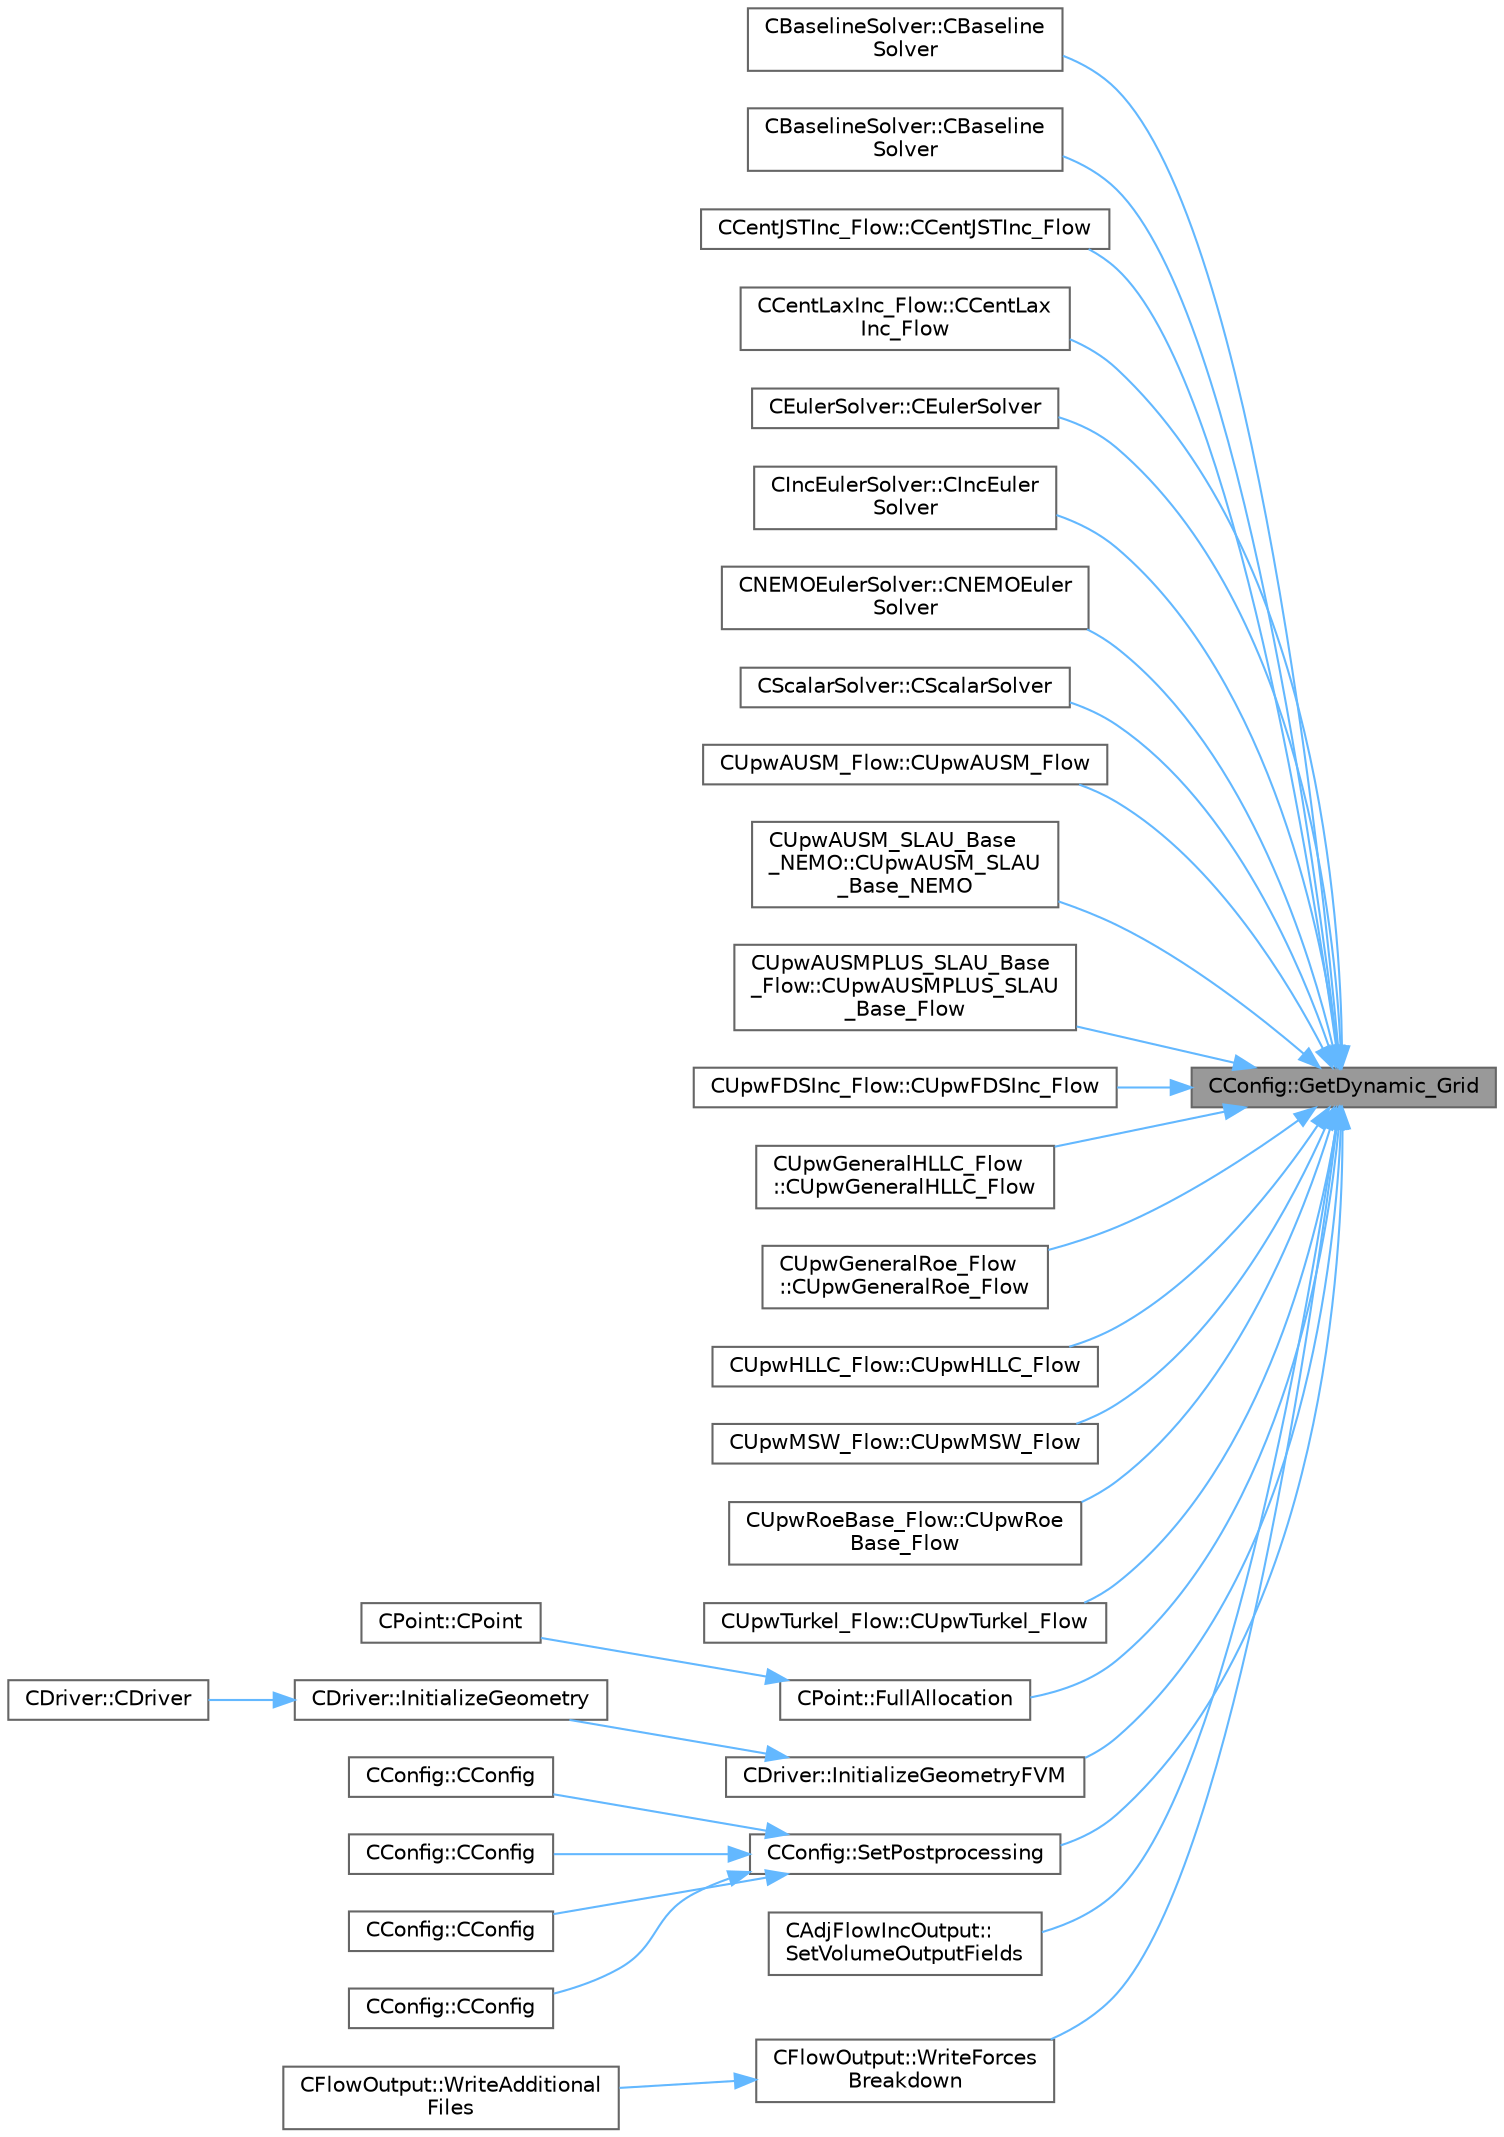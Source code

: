 digraph "CConfig::GetDynamic_Grid"
{
 // LATEX_PDF_SIZE
  bgcolor="transparent";
  edge [fontname=Helvetica,fontsize=10,labelfontname=Helvetica,labelfontsize=10];
  node [fontname=Helvetica,fontsize=10,shape=box,height=0.2,width=0.4];
  rankdir="RL";
  Node1 [id="Node000001",label="CConfig::GetDynamic_Grid",height=0.2,width=0.4,color="gray40", fillcolor="grey60", style="filled", fontcolor="black",tooltip="Get information about dynamic grids."];
  Node1 -> Node2 [id="edge1_Node000001_Node000002",dir="back",color="steelblue1",style="solid",tooltip=" "];
  Node2 [id="Node000002",label="CBaselineSolver::CBaseline\lSolver",height=0.2,width=0.4,color="grey40", fillcolor="white", style="filled",URL="$classCBaselineSolver.html#a996d9c6ee613b5b45a25a765f3c5e2cd",tooltip=" "];
  Node1 -> Node3 [id="edge2_Node000001_Node000003",dir="back",color="steelblue1",style="solid",tooltip=" "];
  Node3 [id="Node000003",label="CBaselineSolver::CBaseline\lSolver",height=0.2,width=0.4,color="grey40", fillcolor="white", style="filled",URL="$classCBaselineSolver.html#a511c7bee80aa8c1c346a2dacc62c328e",tooltip=" "];
  Node1 -> Node4 [id="edge3_Node000001_Node000004",dir="back",color="steelblue1",style="solid",tooltip=" "];
  Node4 [id="Node000004",label="CCentJSTInc_Flow::CCentJSTInc_Flow",height=0.2,width=0.4,color="grey40", fillcolor="white", style="filled",URL="$classCCentJSTInc__Flow.html#aedaf80c28294093540e67a0016f236ea",tooltip="Constructor of the class."];
  Node1 -> Node5 [id="edge4_Node000001_Node000005",dir="back",color="steelblue1",style="solid",tooltip=" "];
  Node5 [id="Node000005",label="CCentLaxInc_Flow::CCentLax\lInc_Flow",height=0.2,width=0.4,color="grey40", fillcolor="white", style="filled",URL="$classCCentLaxInc__Flow.html#a6aa67a47dcce3cbfbce22d661a07d435",tooltip="Constructor of the class."];
  Node1 -> Node6 [id="edge5_Node000001_Node000006",dir="back",color="steelblue1",style="solid",tooltip=" "];
  Node6 [id="Node000006",label="CEulerSolver::CEulerSolver",height=0.2,width=0.4,color="grey40", fillcolor="white", style="filled",URL="$classCEulerSolver.html#acb987947b2e76a9900605cb5fee72460",tooltip="Main constructor of this class."];
  Node1 -> Node7 [id="edge6_Node000001_Node000007",dir="back",color="steelblue1",style="solid",tooltip=" "];
  Node7 [id="Node000007",label="CIncEulerSolver::CIncEuler\lSolver",height=0.2,width=0.4,color="grey40", fillcolor="white", style="filled",URL="$classCIncEulerSolver.html#a2a0c72c1d1d79e45c69da03e01f6281a",tooltip="Constructor of the class."];
  Node1 -> Node8 [id="edge7_Node000001_Node000008",dir="back",color="steelblue1",style="solid",tooltip=" "];
  Node8 [id="Node000008",label="CNEMOEulerSolver::CNEMOEuler\lSolver",height=0.2,width=0.4,color="grey40", fillcolor="white", style="filled",URL="$classCNEMOEulerSolver.html#a192d56e184ee19ad0b0dd3282b74f1e6",tooltip="Contructor of the class."];
  Node1 -> Node9 [id="edge8_Node000001_Node000009",dir="back",color="steelblue1",style="solid",tooltip=" "];
  Node9 [id="Node000009",label="CScalarSolver::CScalarSolver",height=0.2,width=0.4,color="grey40", fillcolor="white", style="filled",URL="$classCScalarSolver.html#a1afc69d5b797a6ca3951cc43e5594313",tooltip="Constructor of the class."];
  Node1 -> Node10 [id="edge9_Node000001_Node000010",dir="back",color="steelblue1",style="solid",tooltip=" "];
  Node10 [id="Node000010",label="CUpwAUSM_Flow::CUpwAUSM_Flow",height=0.2,width=0.4,color="grey40", fillcolor="white", style="filled",URL="$classCUpwAUSM__Flow.html#a7766ece1b8d685584ef5bd296319d51e",tooltip="Constructor of the class."];
  Node1 -> Node11 [id="edge10_Node000001_Node000011",dir="back",color="steelblue1",style="solid",tooltip=" "];
  Node11 [id="Node000011",label="CUpwAUSM_SLAU_Base\l_NEMO::CUpwAUSM_SLAU\l_Base_NEMO",height=0.2,width=0.4,color="grey40", fillcolor="white", style="filled",URL="$classCUpwAUSM__SLAU__Base__NEMO.html#a625c4bffec47401221c27e407dadf0f4",tooltip="Constructor of the class."];
  Node1 -> Node12 [id="edge11_Node000001_Node000012",dir="back",color="steelblue1",style="solid",tooltip=" "];
  Node12 [id="Node000012",label="CUpwAUSMPLUS_SLAU_Base\l_Flow::CUpwAUSMPLUS_SLAU\l_Base_Flow",height=0.2,width=0.4,color="grey40", fillcolor="white", style="filled",URL="$classCUpwAUSMPLUS__SLAU__Base__Flow.html#ae120c0b87dfab0e9aae7686dc6b91334",tooltip="Constructor of the class."];
  Node1 -> Node13 [id="edge12_Node000001_Node000013",dir="back",color="steelblue1",style="solid",tooltip=" "];
  Node13 [id="Node000013",label="CUpwFDSInc_Flow::CUpwFDSInc_Flow",height=0.2,width=0.4,color="grey40", fillcolor="white", style="filled",URL="$classCUpwFDSInc__Flow.html#a308d5df7fe5fafc52bffc160cdec421b",tooltip="Constructor of the class."];
  Node1 -> Node14 [id="edge13_Node000001_Node000014",dir="back",color="steelblue1",style="solid",tooltip=" "];
  Node14 [id="Node000014",label="CUpwGeneralHLLC_Flow\l::CUpwGeneralHLLC_Flow",height=0.2,width=0.4,color="grey40", fillcolor="white", style="filled",URL="$classCUpwGeneralHLLC__Flow.html#ae77a9001fe08fe6f1130242d7f137e4f",tooltip="Constructor of the class."];
  Node1 -> Node15 [id="edge14_Node000001_Node000015",dir="back",color="steelblue1",style="solid",tooltip=" "];
  Node15 [id="Node000015",label="CUpwGeneralRoe_Flow\l::CUpwGeneralRoe_Flow",height=0.2,width=0.4,color="grey40", fillcolor="white", style="filled",URL="$classCUpwGeneralRoe__Flow.html#a68eaff7060ba8f919236681f45003f85",tooltip="Constructor of the class."];
  Node1 -> Node16 [id="edge15_Node000001_Node000016",dir="back",color="steelblue1",style="solid",tooltip=" "];
  Node16 [id="Node000016",label="CUpwHLLC_Flow::CUpwHLLC_Flow",height=0.2,width=0.4,color="grey40", fillcolor="white", style="filled",URL="$classCUpwHLLC__Flow.html#a5d9a84604328d7faec6d0c9f218d9fe2",tooltip="Constructor of the class."];
  Node1 -> Node17 [id="edge16_Node000001_Node000017",dir="back",color="steelblue1",style="solid",tooltip=" "];
  Node17 [id="Node000017",label="CUpwMSW_Flow::CUpwMSW_Flow",height=0.2,width=0.4,color="grey40", fillcolor="white", style="filled",URL="$classCUpwMSW__Flow.html#a7046bf2bcca2c313aff66e6eb6b6444c",tooltip="Constructor of the class."];
  Node1 -> Node18 [id="edge17_Node000001_Node000018",dir="back",color="steelblue1",style="solid",tooltip=" "];
  Node18 [id="Node000018",label="CUpwRoeBase_Flow::CUpwRoe\lBase_Flow",height=0.2,width=0.4,color="grey40", fillcolor="white", style="filled",URL="$classCUpwRoeBase__Flow.html#afcf0f8818efca89abea863a4956ad41c",tooltip="Constructor of the class."];
  Node1 -> Node19 [id="edge18_Node000001_Node000019",dir="back",color="steelblue1",style="solid",tooltip=" "];
  Node19 [id="Node000019",label="CUpwTurkel_Flow::CUpwTurkel_Flow",height=0.2,width=0.4,color="grey40", fillcolor="white", style="filled",URL="$classCUpwTurkel__Flow.html#aa0580519b5a7af16e861b0ad95f3316f",tooltip="Constructor of the class."];
  Node1 -> Node20 [id="edge19_Node000001_Node000020",dir="back",color="steelblue1",style="solid",tooltip=" "];
  Node20 [id="Node000020",label="CPoint::FullAllocation",height=0.2,width=0.4,color="grey40", fillcolor="white", style="filled",URL="$classCPoint.html#aab6cc5a097e6be90c54c30fc6438761b",tooltip="Allocate the variables not covered by the minimal constructor."];
  Node20 -> Node21 [id="edge20_Node000020_Node000021",dir="back",color="steelblue1",style="solid",tooltip=" "];
  Node21 [id="Node000021",label="CPoint::CPoint",height=0.2,width=0.4,color="grey40", fillcolor="white", style="filled",URL="$classCPoint.html#a6cb9acc7bf4554e4bd13f1d30478836e",tooltip="\"Full\" constructor of the class."];
  Node1 -> Node22 [id="edge21_Node000001_Node000022",dir="back",color="steelblue1",style="solid",tooltip=" "];
  Node22 [id="Node000022",label="CDriver::InitializeGeometryFVM",height=0.2,width=0.4,color="grey40", fillcolor="white", style="filled",URL="$classCDriver.html#aedc08d3b6ea02eeed60695e5c4d52336",tooltip="InitializeGeometryFVM."];
  Node22 -> Node23 [id="edge22_Node000022_Node000023",dir="back",color="steelblue1",style="solid",tooltip=" "];
  Node23 [id="Node000023",label="CDriver::InitializeGeometry",height=0.2,width=0.4,color="grey40", fillcolor="white", style="filled",URL="$classCDriver.html#a13e45636e813ccc36b5e4a42adb18d96",tooltip="Construction of the edge-based data structure and the multi-grid structure."];
  Node23 -> Node24 [id="edge23_Node000023_Node000024",dir="back",color="steelblue1",style="solid",tooltip=" "];
  Node24 [id="Node000024",label="CDriver::CDriver",height=0.2,width=0.4,color="grey40", fillcolor="white", style="filled",URL="$classCDriver.html#a3fca4a013a6efa9bbb38fe78a86b5f3d",tooltip="Constructor of the class."];
  Node1 -> Node25 [id="edge24_Node000001_Node000025",dir="back",color="steelblue1",style="solid",tooltip=" "];
  Node25 [id="Node000025",label="CConfig::SetPostprocessing",height=0.2,width=0.4,color="grey40", fillcolor="white", style="filled",URL="$classCConfig.html#a80089b1c79b37f16b8b2715e430f3b59",tooltip="Config file postprocessing."];
  Node25 -> Node26 [id="edge25_Node000025_Node000026",dir="back",color="steelblue1",style="solid",tooltip=" "];
  Node26 [id="Node000026",label="CConfig::CConfig",height=0.2,width=0.4,color="grey40", fillcolor="white", style="filled",URL="$classCConfig.html#a3d4af90f9814eb1eb5458b47e16a367b",tooltip="Constructor of the class which reads the input file and uses default options from another config."];
  Node25 -> Node27 [id="edge26_Node000025_Node000027",dir="back",color="steelblue1",style="solid",tooltip=" "];
  Node27 [id="Node000027",label="CConfig::CConfig",height=0.2,width=0.4,color="grey40", fillcolor="white", style="filled",URL="$classCConfig.html#ad3d7c6fc53d6015841b4a7f8defe6633",tooltip="Constructor of the class which reads the input file."];
  Node25 -> Node28 [id="edge27_Node000025_Node000028",dir="back",color="steelblue1",style="solid",tooltip=" "];
  Node28 [id="Node000028",label="CConfig::CConfig",height=0.2,width=0.4,color="grey40", fillcolor="white", style="filled",URL="$classCConfig.html#a5a75292fde1d25d31e9af11ab0a4d14a",tooltip="Constructor of the class which reads the input file."];
  Node25 -> Node29 [id="edge28_Node000025_Node000029",dir="back",color="steelblue1",style="solid",tooltip=" "];
  Node29 [id="Node000029",label="CConfig::CConfig",height=0.2,width=0.4,color="grey40", fillcolor="white", style="filled",URL="$classCConfig.html#a7838fcf42c4339de2d70c9bcc7e64410",tooltip="Constructor of the class which takes an istream buffer containing the config options."];
  Node1 -> Node30 [id="edge29_Node000001_Node000030",dir="back",color="steelblue1",style="solid",tooltip=" "];
  Node30 [id="Node000030",label="CAdjFlowIncOutput::\lSetVolumeOutputFields",height=0.2,width=0.4,color="grey40", fillcolor="white", style="filled",URL="$classCAdjFlowIncOutput.html#a8c335e74e63a847c57254e43d47745b3",tooltip="Set the available volume output fields."];
  Node1 -> Node31 [id="edge30_Node000001_Node000031",dir="back",color="steelblue1",style="solid",tooltip=" "];
  Node31 [id="Node000031",label="CFlowOutput::WriteForces\lBreakdown",height=0.2,width=0.4,color="grey40", fillcolor="white", style="filled",URL="$classCFlowOutput.html#aff6a6f11c9f53f559bab9ca94b21cd2a",tooltip="Write the forces breakdown file."];
  Node31 -> Node32 [id="edge31_Node000031_Node000032",dir="back",color="steelblue1",style="solid",tooltip=" "];
  Node32 [id="Node000032",label="CFlowOutput::WriteAdditional\lFiles",height=0.2,width=0.4,color="grey40", fillcolor="white", style="filled",URL="$classCFlowOutput.html#aaac3fb7b2575967b157c306065ab1ea8",tooltip="Write any additional files defined for the current solver."];
}
